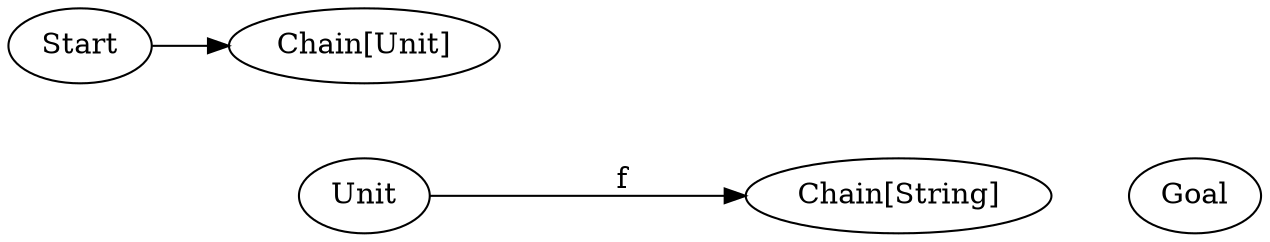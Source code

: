 digraph {
    rankdir=LR

    Start[class="extremity"]
    Goal[class="extremity"]

    Unit[group="down" class="disabled"]
    ChainString[label="Chain[String]" group="down" class="disabled"]
    ChainUnit[label="Chain[Unit]" group="up" class="start"]

    Unit -> ChainString[label="f" class="disabled"]
    ChainUnit -> ChainString[label="_.flatMap(f)" style="invis"]

    {
        rank=same
        ChainUnit -> Unit[dir="back" class="lift" style="invis"]
    }

    Start -> ChainUnit[class="start"]
    ChainString -> Goal[class="goal" style="invis"]
}
